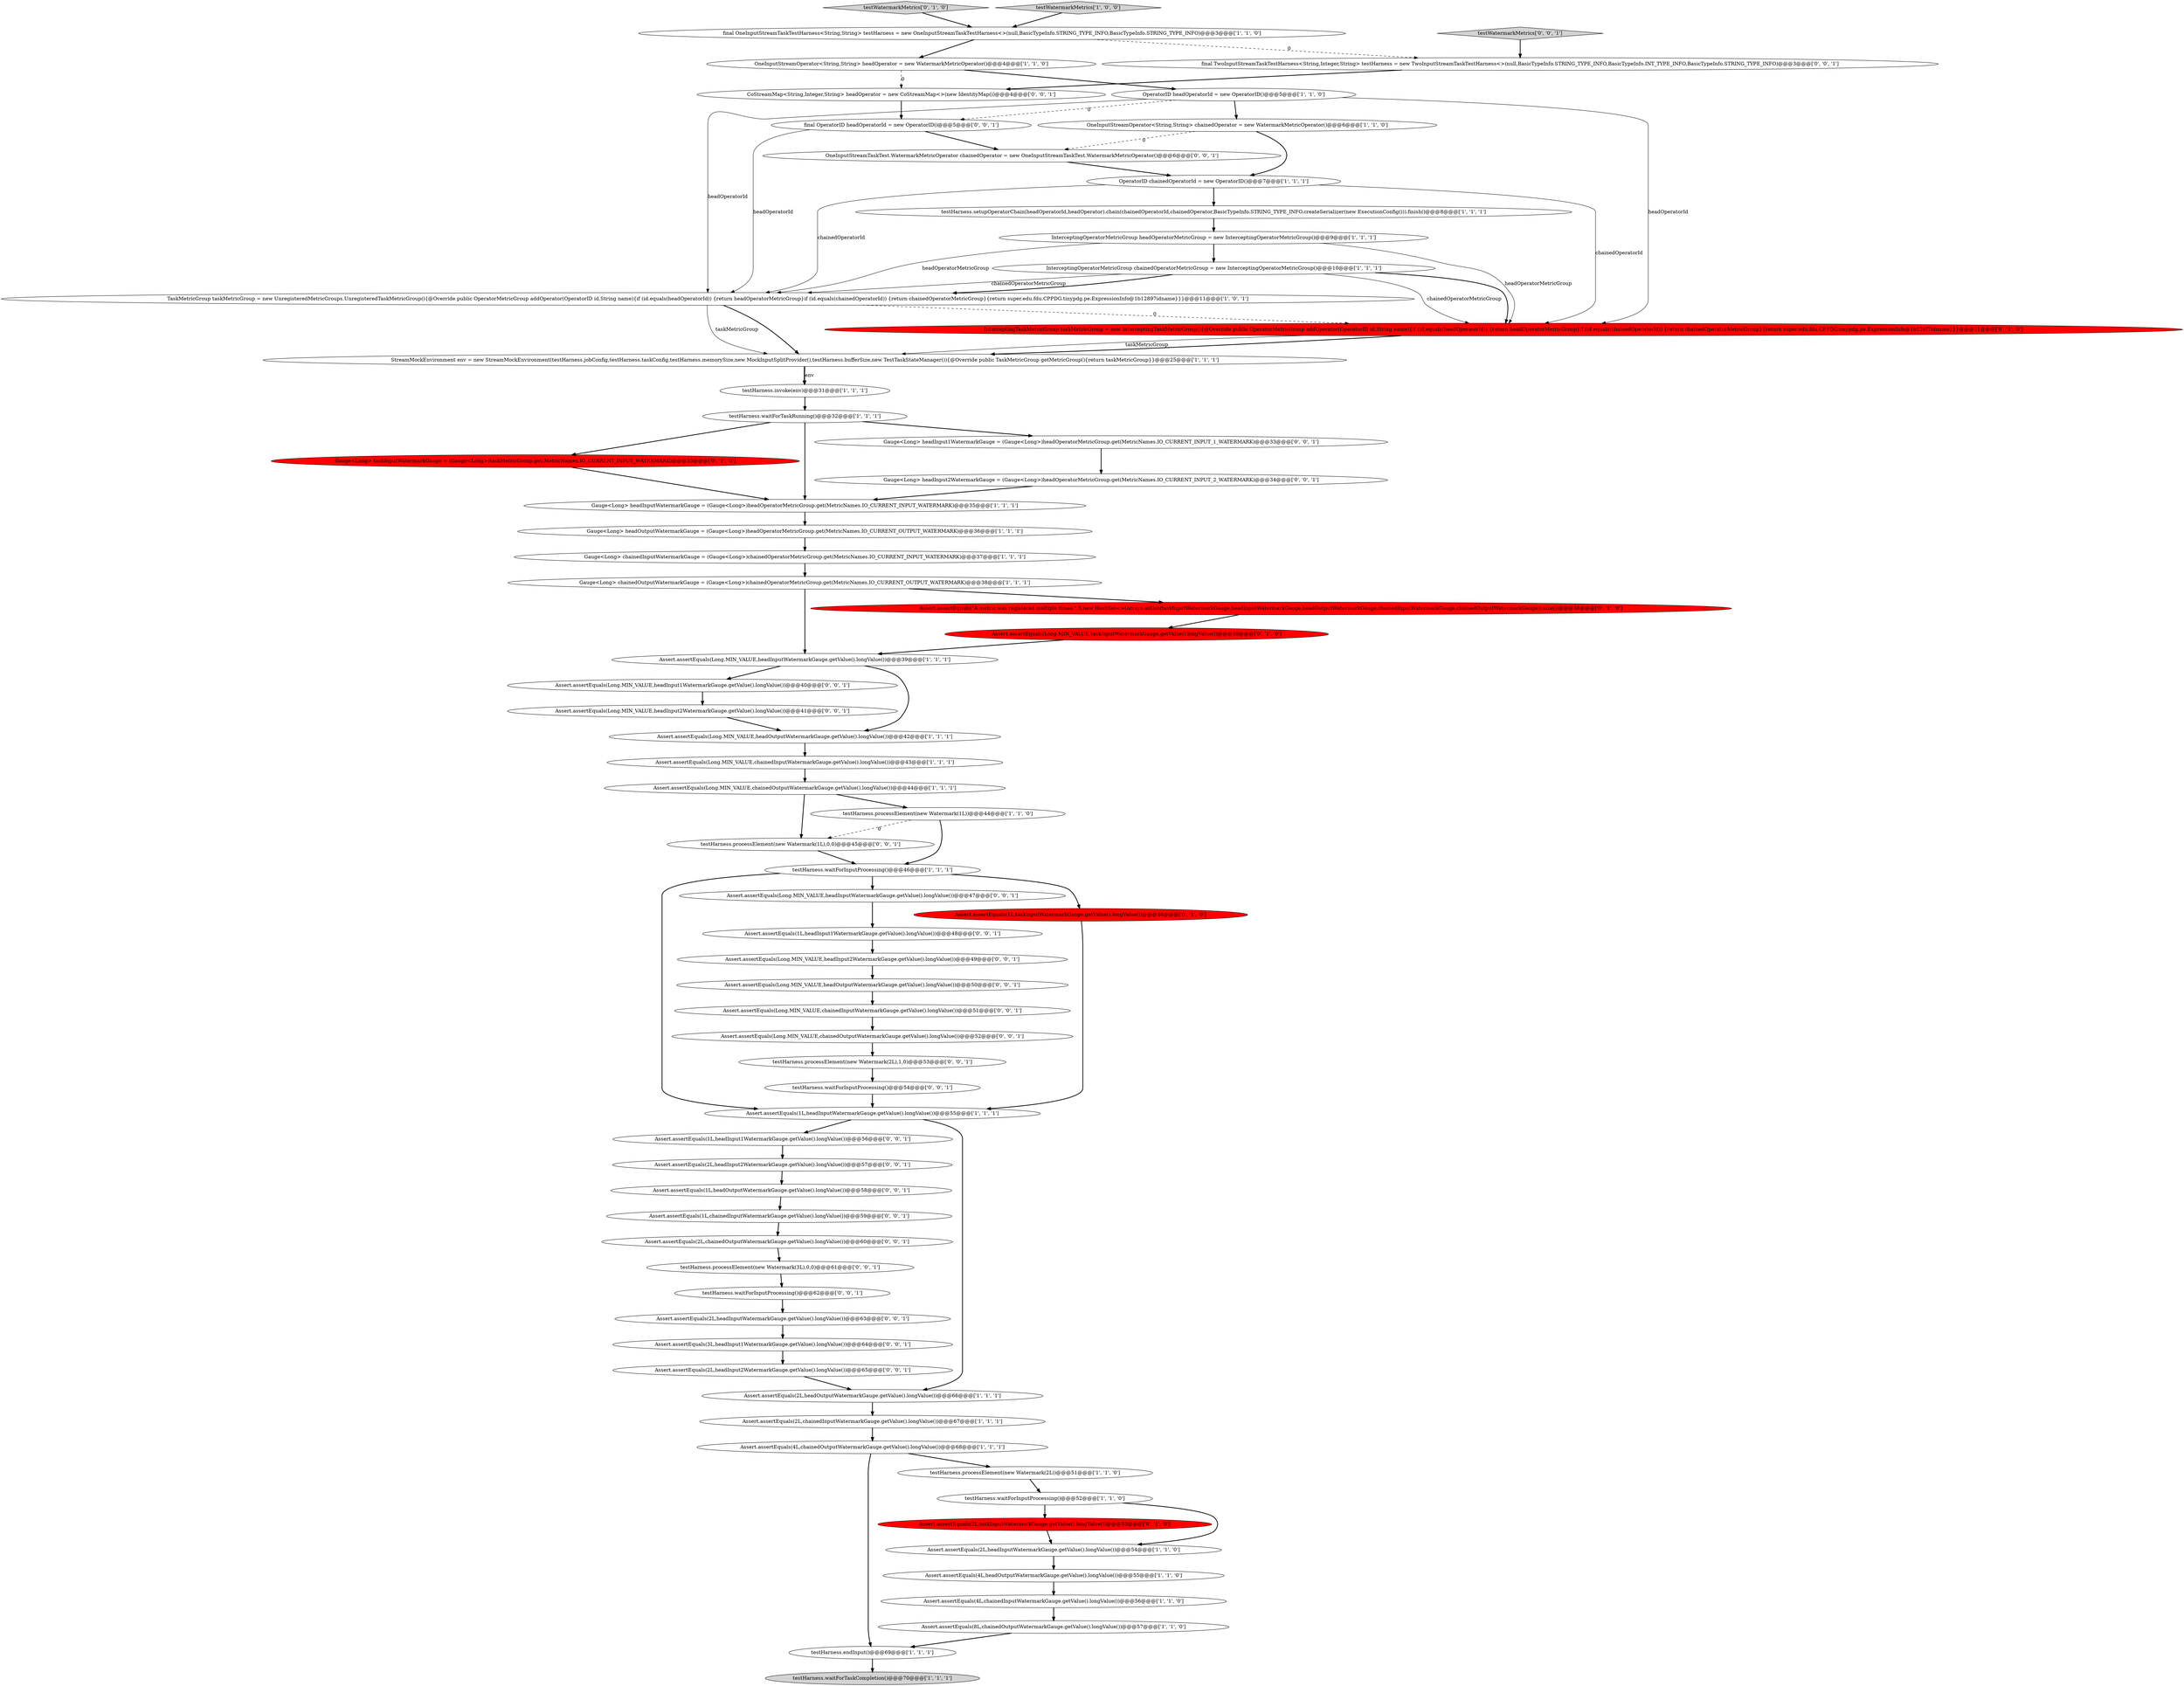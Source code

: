digraph {
28 [style = filled, label = "Assert.assertEquals(4L,headOutputWatermarkGauge.getValue().longValue())@@@55@@@['1', '1', '0']", fillcolor = white, shape = ellipse image = "AAA0AAABBB1BBB"];
61 [style = filled, label = "Assert.assertEquals(1L,chainedInputWatermarkGauge.getValue().longValue())@@@59@@@['0', '0', '1']", fillcolor = white, shape = ellipse image = "AAA0AAABBB3BBB"];
21 [style = filled, label = "testHarness.waitForInputProcessing()@@@52@@@['1', '1', '0']", fillcolor = white, shape = ellipse image = "AAA0AAABBB1BBB"];
66 [style = filled, label = "Assert.assertEquals(Long.MIN_VALUE,headInput1WatermarkGauge.getValue().longValue())@@@40@@@['0', '0', '1']", fillcolor = white, shape = ellipse image = "AAA0AAABBB3BBB"];
54 [style = filled, label = "Assert.assertEquals(Long.MIN_VALUE,headInput2WatermarkGauge.getValue().longValue())@@@41@@@['0', '0', '1']", fillcolor = white, shape = ellipse image = "AAA0AAABBB3BBB"];
3 [style = filled, label = "Assert.assertEquals(1L,headInputWatermarkGauge.getValue().longValue())@@@55@@@['1', '1', '1']", fillcolor = white, shape = ellipse image = "AAA0AAABBB1BBB"];
8 [style = filled, label = "Assert.assertEquals(4L,chainedInputWatermarkGauge.getValue().longValue())@@@56@@@['1', '1', '0']", fillcolor = white, shape = ellipse image = "AAA0AAABBB1BBB"];
10 [style = filled, label = "Assert.assertEquals(Long.MIN_VALUE,chainedInputWatermarkGauge.getValue().longValue())@@@43@@@['1', '1', '1']", fillcolor = white, shape = ellipse image = "AAA0AAABBB1BBB"];
22 [style = filled, label = "Assert.assertEquals(4L,chainedOutputWatermarkGauge.getValue().longValue())@@@68@@@['1', '1', '1']", fillcolor = white, shape = ellipse image = "AAA0AAABBB1BBB"];
23 [style = filled, label = "final OneInputStreamTaskTestHarness<String,String> testHarness = new OneInputStreamTaskTestHarness<>(null,BasicTypeInfo.STRING_TYPE_INFO,BasicTypeInfo.STRING_TYPE_INFO)@@@3@@@['1', '1', '0']", fillcolor = white, shape = ellipse image = "AAA0AAABBB1BBB"];
41 [style = filled, label = "Assert.assertEquals(2L,taskInputWatermarkGauge.getValue().longValue())@@@53@@@['0', '1', '0']", fillcolor = red, shape = ellipse image = "AAA1AAABBB2BBB"];
4 [style = filled, label = "Assert.assertEquals(2L,chainedInputWatermarkGauge.getValue().longValue())@@@67@@@['1', '1', '1']", fillcolor = white, shape = ellipse image = "AAA0AAABBB1BBB"];
36 [style = filled, label = "Gauge<Long> taskInputWatermarkGauge = (Gauge<Long>)taskMetricGroup.get(MetricNames.IO_CURRENT_INPUT_WATERMARK)@@@33@@@['0', '1', '0']", fillcolor = red, shape = ellipse image = "AAA1AAABBB2BBB"];
42 [style = filled, label = "testHarness.processElement(new Watermark(2L),1,0)@@@53@@@['0', '0', '1']", fillcolor = white, shape = ellipse image = "AAA0AAABBB3BBB"];
52 [style = filled, label = "testHarness.processElement(new Watermark(1L),0,0)@@@45@@@['0', '0', '1']", fillcolor = white, shape = ellipse image = "AAA0AAABBB3BBB"];
59 [style = filled, label = "testHarness.waitForInputProcessing()@@@62@@@['0', '0', '1']", fillcolor = white, shape = ellipse image = "AAA0AAABBB3BBB"];
65 [style = filled, label = "Assert.assertEquals(Long.MIN_VALUE,headInputWatermarkGauge.getValue().longValue())@@@47@@@['0', '0', '1']", fillcolor = white, shape = ellipse image = "AAA0AAABBB3BBB"];
14 [style = filled, label = "Assert.assertEquals(2L,headInputWatermarkGauge.getValue().longValue())@@@54@@@['1', '1', '0']", fillcolor = white, shape = ellipse image = "AAA0AAABBB1BBB"];
68 [style = filled, label = "Assert.assertEquals(2L,headInput2WatermarkGauge.getValue().longValue())@@@57@@@['0', '0', '1']", fillcolor = white, shape = ellipse image = "AAA0AAABBB3BBB"];
69 [style = filled, label = "Assert.assertEquals(2L,chainedOutputWatermarkGauge.getValue().longValue())@@@60@@@['0', '0', '1']", fillcolor = white, shape = ellipse image = "AAA0AAABBB3BBB"];
27 [style = filled, label = "testHarness.waitForInputProcessing()@@@46@@@['1', '1', '1']", fillcolor = white, shape = ellipse image = "AAA0AAABBB1BBB"];
9 [style = filled, label = "testHarness.waitForTaskRunning()@@@32@@@['1', '1', '1']", fillcolor = white, shape = ellipse image = "AAA0AAABBB1BBB"];
34 [style = filled, label = "TaskMetricGroup taskMetricGroup = new UnregisteredMetricGroups.UnregisteredTaskMetricGroup(){@Override public OperatorMetricGroup addOperator(OperatorID id,String name){if (id.equals(headOperatorId)) {return headOperatorMetricGroup}if (id.equals(chainedOperatorId)) {return chainedOperatorMetricGroup}{return super.edu.fdu.CPPDG.tinypdg.pe.ExpressionInfo@1b12897idname}}}@@@11@@@['1', '0', '1']", fillcolor = white, shape = ellipse image = "AAA0AAABBB1BBB"];
19 [style = filled, label = "StreamMockEnvironment env = new StreamMockEnvironment(testHarness.jobConfig,testHarness.taskConfig,testHarness.memorySize,new MockInputSplitProvider(),testHarness.bufferSize,new TestTaskStateManager()){@Override public TaskMetricGroup getMetricGroup(){return taskMetricGroup}}@@@25@@@['1', '1', '1']", fillcolor = white, shape = ellipse image = "AAA0AAABBB1BBB"];
67 [style = filled, label = "Assert.assertEquals(Long.MIN_VALUE,headInput2WatermarkGauge.getValue().longValue())@@@49@@@['0', '0', '1']", fillcolor = white, shape = ellipse image = "AAA0AAABBB3BBB"];
63 [style = filled, label = "Assert.assertEquals(Long.MIN_VALUE,headOutputWatermarkGauge.getValue().longValue())@@@50@@@['0', '0', '1']", fillcolor = white, shape = ellipse image = "AAA0AAABBB3BBB"];
11 [style = filled, label = "testHarness.invoke(env)@@@31@@@['1', '1', '1']", fillcolor = white, shape = ellipse image = "AAA0AAABBB1BBB"];
40 [style = filled, label = "Assert.assertEquals(1L,taskInputWatermarkGauge.getValue().longValue())@@@46@@@['0', '1', '0']", fillcolor = red, shape = ellipse image = "AAA1AAABBB2BBB"];
5 [style = filled, label = "Assert.assertEquals(Long.MIN_VALUE,headInputWatermarkGauge.getValue().longValue())@@@39@@@['1', '1', '1']", fillcolor = white, shape = ellipse image = "AAA0AAABBB1BBB"];
46 [style = filled, label = "Assert.assertEquals(1L,headInput1WatermarkGauge.getValue().longValue())@@@56@@@['0', '0', '1']", fillcolor = white, shape = ellipse image = "AAA0AAABBB3BBB"];
15 [style = filled, label = "OperatorID chainedOperatorId = new OperatorID()@@@7@@@['1', '1', '1']", fillcolor = white, shape = ellipse image = "AAA0AAABBB1BBB"];
51 [style = filled, label = "testHarness.processElement(new Watermark(3L),0,0)@@@61@@@['0', '0', '1']", fillcolor = white, shape = ellipse image = "AAA0AAABBB3BBB"];
2 [style = filled, label = "Gauge<Long> chainedInputWatermarkGauge = (Gauge<Long>)chainedOperatorMetricGroup.get(MetricNames.IO_CURRENT_INPUT_WATERMARK)@@@37@@@['1', '1', '1']", fillcolor = white, shape = ellipse image = "AAA0AAABBB1BBB"];
64 [style = filled, label = "Assert.assertEquals(Long.MIN_VALUE,chainedInputWatermarkGauge.getValue().longValue())@@@51@@@['0', '0', '1']", fillcolor = white, shape = ellipse image = "AAA0AAABBB3BBB"];
58 [style = filled, label = "Assert.assertEquals(1L,headOutputWatermarkGauge.getValue().longValue())@@@58@@@['0', '0', '1']", fillcolor = white, shape = ellipse image = "AAA0AAABBB3BBB"];
45 [style = filled, label = "OneInputStreamTaskTest.WatermarkMetricOperator chainedOperator = new OneInputStreamTaskTest.WatermarkMetricOperator()@@@6@@@['0', '0', '1']", fillcolor = white, shape = ellipse image = "AAA0AAABBB3BBB"];
25 [style = filled, label = "testHarness.setupOperatorChain(headOperatorId,headOperator).chain(chainedOperatorId,chainedOperator,BasicTypeInfo.STRING_TYPE_INFO.createSerializer(new ExecutionConfig())).finish()@@@8@@@['1', '1', '1']", fillcolor = white, shape = ellipse image = "AAA0AAABBB1BBB"];
26 [style = filled, label = "Assert.assertEquals(2L,headOutputWatermarkGauge.getValue().longValue())@@@66@@@['1', '1', '1']", fillcolor = white, shape = ellipse image = "AAA0AAABBB1BBB"];
24 [style = filled, label = "OperatorID headOperatorId = new OperatorID()@@@5@@@['1', '1', '0']", fillcolor = white, shape = ellipse image = "AAA0AAABBB1BBB"];
35 [style = filled, label = "testWatermarkMetrics['0', '1', '0']", fillcolor = lightgray, shape = diamond image = "AAA0AAABBB2BBB"];
49 [style = filled, label = "Assert.assertEquals(Long.MIN_VALUE,chainedOutputWatermarkGauge.getValue().longValue())@@@52@@@['0', '0', '1']", fillcolor = white, shape = ellipse image = "AAA0AAABBB3BBB"];
37 [style = filled, label = "Assert.assertEquals(Long.MIN_VALUE,taskInputWatermarkGauge.getValue().longValue())@@@39@@@['0', '1', '0']", fillcolor = red, shape = ellipse image = "AAA1AAABBB2BBB"];
57 [style = filled, label = "testWatermarkMetrics['0', '0', '1']", fillcolor = lightgray, shape = diamond image = "AAA0AAABBB3BBB"];
17 [style = filled, label = "InterceptingOperatorMetricGroup chainedOperatorMetricGroup = new InterceptingOperatorMetricGroup()@@@10@@@['1', '1', '1']", fillcolor = white, shape = ellipse image = "AAA0AAABBB1BBB"];
50 [style = filled, label = "Assert.assertEquals(1L,headInput1WatermarkGauge.getValue().longValue())@@@48@@@['0', '0', '1']", fillcolor = white, shape = ellipse image = "AAA0AAABBB3BBB"];
6 [style = filled, label = "testHarness.endInput()@@@69@@@['1', '1', '1']", fillcolor = white, shape = ellipse image = "AAA0AAABBB1BBB"];
55 [style = filled, label = "Gauge<Long> headInput2WatermarkGauge = (Gauge<Long>)headOperatorMetricGroup.get(MetricNames.IO_CURRENT_INPUT_2_WATERMARK)@@@34@@@['0', '0', '1']", fillcolor = white, shape = ellipse image = "AAA0AAABBB3BBB"];
56 [style = filled, label = "CoStreamMap<String,Integer,String> headOperator = new CoStreamMap<>(new IdentityMap())@@@4@@@['0', '0', '1']", fillcolor = white, shape = ellipse image = "AAA0AAABBB3BBB"];
39 [style = filled, label = "InterceptingTaskMetricGroup taskMetricGroup = new InterceptingTaskMetricGroup(){@Override public OperatorMetricGroup addOperator(OperatorID id,String name){if (id.equals(headOperatorId)) {return headOperatorMetricGroup}if (id.equals(chainedOperatorId)) {return chainedOperatorMetricGroup}{return super.edu.fdu.CPPDG.tinypdg.pe.ExpressionInfo@1b126f7idname}}}@@@11@@@['0', '1', '0']", fillcolor = red, shape = ellipse image = "AAA1AAABBB2BBB"];
12 [style = filled, label = "Gauge<Long> headInputWatermarkGauge = (Gauge<Long>)headOperatorMetricGroup.get(MetricNames.IO_CURRENT_INPUT_WATERMARK)@@@35@@@['1', '1', '1']", fillcolor = white, shape = ellipse image = "AAA0AAABBB1BBB"];
62 [style = filled, label = "Gauge<Long> headInput1WatermarkGauge = (Gauge<Long>)headOperatorMetricGroup.get(MetricNames.IO_CURRENT_INPUT_1_WATERMARK)@@@33@@@['0', '0', '1']", fillcolor = white, shape = ellipse image = "AAA0AAABBB3BBB"];
60 [style = filled, label = "Assert.assertEquals(2L,headInputWatermarkGauge.getValue().longValue())@@@63@@@['0', '0', '1']", fillcolor = white, shape = ellipse image = "AAA0AAABBB3BBB"];
33 [style = filled, label = "Assert.assertEquals(Long.MIN_VALUE,chainedOutputWatermarkGauge.getValue().longValue())@@@44@@@['1', '1', '1']", fillcolor = white, shape = ellipse image = "AAA0AAABBB1BBB"];
53 [style = filled, label = "Assert.assertEquals(3L,headInput1WatermarkGauge.getValue().longValue())@@@64@@@['0', '0', '1']", fillcolor = white, shape = ellipse image = "AAA0AAABBB3BBB"];
31 [style = filled, label = "testHarness.waitForTaskCompletion()@@@70@@@['1', '1', '1']", fillcolor = lightgray, shape = ellipse image = "AAA0AAABBB1BBB"];
0 [style = filled, label = "OneInputStreamOperator<String,String> chainedOperator = new WatermarkMetricOperator()@@@6@@@['1', '1', '0']", fillcolor = white, shape = ellipse image = "AAA0AAABBB1BBB"];
7 [style = filled, label = "OneInputStreamOperator<String,String> headOperator = new WatermarkMetricOperator()@@@4@@@['1', '1', '0']", fillcolor = white, shape = ellipse image = "AAA0AAABBB1BBB"];
30 [style = filled, label = "testHarness.processElement(new Watermark(2L))@@@51@@@['1', '1', '0']", fillcolor = white, shape = ellipse image = "AAA0AAABBB1BBB"];
16 [style = filled, label = "testWatermarkMetrics['1', '0', '0']", fillcolor = lightgray, shape = diamond image = "AAA0AAABBB1BBB"];
29 [style = filled, label = "Gauge<Long> chainedOutputWatermarkGauge = (Gauge<Long>)chainedOperatorMetricGroup.get(MetricNames.IO_CURRENT_OUTPUT_WATERMARK)@@@38@@@['1', '1', '1']", fillcolor = white, shape = ellipse image = "AAA0AAABBB1BBB"];
47 [style = filled, label = "testHarness.waitForInputProcessing()@@@54@@@['0', '0', '1']", fillcolor = white, shape = ellipse image = "AAA0AAABBB3BBB"];
48 [style = filled, label = "final TwoInputStreamTaskTestHarness<String,Integer,String> testHarness = new TwoInputStreamTaskTestHarness<>(null,BasicTypeInfo.STRING_TYPE_INFO,BasicTypeInfo.INT_TYPE_INFO,BasicTypeInfo.STRING_TYPE_INFO)@@@3@@@['0', '0', '1']", fillcolor = white, shape = ellipse image = "AAA0AAABBB3BBB"];
18 [style = filled, label = "testHarness.processElement(new Watermark(1L))@@@44@@@['1', '1', '0']", fillcolor = white, shape = ellipse image = "AAA0AAABBB1BBB"];
13 [style = filled, label = "Assert.assertEquals(8L,chainedOutputWatermarkGauge.getValue().longValue())@@@57@@@['1', '1', '0']", fillcolor = white, shape = ellipse image = "AAA0AAABBB1BBB"];
32 [style = filled, label = "InterceptingOperatorMetricGroup headOperatorMetricGroup = new InterceptingOperatorMetricGroup()@@@9@@@['1', '1', '1']", fillcolor = white, shape = ellipse image = "AAA0AAABBB1BBB"];
20 [style = filled, label = "Assert.assertEquals(Long.MIN_VALUE,headOutputWatermarkGauge.getValue().longValue())@@@42@@@['1', '1', '1']", fillcolor = white, shape = ellipse image = "AAA0AAABBB1BBB"];
43 [style = filled, label = "Assert.assertEquals(2L,headInput2WatermarkGauge.getValue().longValue())@@@65@@@['0', '0', '1']", fillcolor = white, shape = ellipse image = "AAA0AAABBB3BBB"];
38 [style = filled, label = "Assert.assertEquals(\"A metric was registered multiple times.\",5,new HashSet<>(Arrays.asList(taskInputWatermarkGauge,headInputWatermarkGauge,headOutputWatermarkGauge,chainedInputWatermarkGauge,chainedOutputWatermarkGauge)).size())@@@38@@@['0', '1', '0']", fillcolor = red, shape = ellipse image = "AAA1AAABBB2BBB"];
1 [style = filled, label = "Gauge<Long> headOutputWatermarkGauge = (Gauge<Long>)headOperatorMetricGroup.get(MetricNames.IO_CURRENT_OUTPUT_WATERMARK)@@@36@@@['1', '1', '1']", fillcolor = white, shape = ellipse image = "AAA0AAABBB1BBB"];
44 [style = filled, label = "final OperatorID headOperatorId = new OperatorID()@@@5@@@['0', '0', '1']", fillcolor = white, shape = ellipse image = "AAA0AAABBB3BBB"];
39->19 [style = bold, label=""];
29->5 [style = bold, label=""];
17->34 [style = solid, label="chainedOperatorMetricGroup"];
52->27 [style = bold, label=""];
5->20 [style = bold, label=""];
15->25 [style = bold, label=""];
23->48 [style = dashed, label="0"];
60->53 [style = bold, label=""];
19->11 [style = bold, label=""];
14->28 [style = bold, label=""];
62->55 [style = bold, label=""];
43->26 [style = bold, label=""];
36->12 [style = bold, label=""];
11->9 [style = bold, label=""];
7->56 [style = dashed, label="0"];
0->15 [style = bold, label=""];
22->30 [style = bold, label=""];
24->34 [style = solid, label="headOperatorId"];
37->5 [style = bold, label=""];
35->23 [style = bold, label=""];
65->50 [style = bold, label=""];
33->18 [style = bold, label=""];
18->52 [style = dashed, label="0"];
55->12 [style = bold, label=""];
44->34 [style = solid, label="headOperatorId"];
3->46 [style = bold, label=""];
59->60 [style = bold, label=""];
34->19 [style = bold, label=""];
24->0 [style = bold, label=""];
21->41 [style = bold, label=""];
12->1 [style = bold, label=""];
26->4 [style = bold, label=""];
50->67 [style = bold, label=""];
66->54 [style = bold, label=""];
7->24 [style = bold, label=""];
17->34 [style = bold, label=""];
19->11 [style = solid, label="env"];
32->34 [style = solid, label="headOperatorMetricGroup"];
38->37 [style = bold, label=""];
40->3 [style = bold, label=""];
17->39 [style = bold, label=""];
46->68 [style = bold, label=""];
29->38 [style = bold, label=""];
23->7 [style = bold, label=""];
53->43 [style = bold, label=""];
44->45 [style = bold, label=""];
15->39 [style = solid, label="chainedOperatorId"];
32->17 [style = bold, label=""];
4->22 [style = bold, label=""];
22->6 [style = bold, label=""];
58->61 [style = bold, label=""];
33->52 [style = bold, label=""];
47->3 [style = bold, label=""];
45->15 [style = bold, label=""];
61->69 [style = bold, label=""];
3->26 [style = bold, label=""];
42->47 [style = bold, label=""];
24->44 [style = dashed, label="0"];
16->23 [style = bold, label=""];
30->21 [style = bold, label=""];
67->63 [style = bold, label=""];
34->39 [style = dashed, label="0"];
28->8 [style = bold, label=""];
15->34 [style = solid, label="chainedOperatorId"];
1->2 [style = bold, label=""];
10->33 [style = bold, label=""];
9->12 [style = bold, label=""];
13->6 [style = bold, label=""];
41->14 [style = bold, label=""];
8->13 [style = bold, label=""];
0->45 [style = dashed, label="0"];
34->19 [style = solid, label="taskMetricGroup"];
21->14 [style = bold, label=""];
9->36 [style = bold, label=""];
49->42 [style = bold, label=""];
24->39 [style = solid, label="headOperatorId"];
48->56 [style = bold, label=""];
63->64 [style = bold, label=""];
27->3 [style = bold, label=""];
17->39 [style = solid, label="chainedOperatorMetricGroup"];
25->32 [style = bold, label=""];
54->20 [style = bold, label=""];
9->62 [style = bold, label=""];
5->66 [style = bold, label=""];
69->51 [style = bold, label=""];
20->10 [style = bold, label=""];
51->59 [style = bold, label=""];
57->48 [style = bold, label=""];
27->65 [style = bold, label=""];
6->31 [style = bold, label=""];
18->27 [style = bold, label=""];
27->40 [style = bold, label=""];
64->49 [style = bold, label=""];
39->19 [style = solid, label="taskMetricGroup"];
2->29 [style = bold, label=""];
56->44 [style = bold, label=""];
32->39 [style = solid, label="headOperatorMetricGroup"];
68->58 [style = bold, label=""];
}
